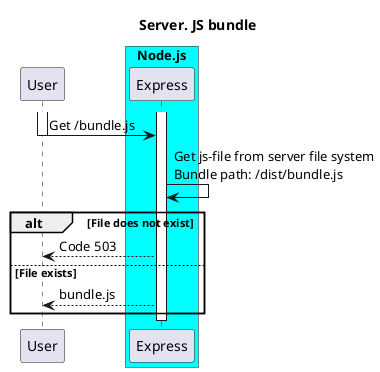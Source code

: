 @startuml
title Server. JS bundle

participant User

box "Node.js" #Cyan
    participant "Express" as Express
end box


activate User
activate Express



User -> Express: Get /bundle.js

deactivate User

Express -> Express: Get js-file from server file system\nBundle path: /dist/bundle.js


alt File does not exist
    Express --> User: Code 503
else File exists
    Express --> User: bundle.js
end

deactivate Express

@enduml
